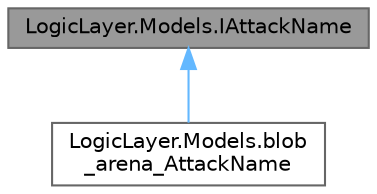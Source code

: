 digraph "LogicLayer.Models.IAttackName"
{
 // LATEX_PDF_SIZE
  bgcolor="transparent";
  edge [fontname=Helvetica,fontsize=10,labelfontname=Helvetica,labelfontsize=10];
  node [fontname=Helvetica,fontsize=10,shape=box,height=0.2,width=0.4];
  Node1 [id="Node000001",label="LogicLayer.Models.IAttackName",height=0.2,width=0.4,color="gray40", fillcolor="grey60", style="filled", fontcolor="black",tooltip="Pretty sure its not used as its hardcoded now."];
  Node1 -> Node2 [id="edge1_Node000001_Node000002",dir="back",color="steelblue1",style="solid",tooltip=" "];
  Node2 [id="Node000002",label="LogicLayer.Models.blob\l_arena_AttackName",height=0.2,width=0.4,color="gray40", fillcolor="white", style="filled",URL="$class_logic_layer_1_1_models_1_1blob__arena___attack_name.html",tooltip="Dojo Event, Mappging of attack id to name given off chain. This model can be found in the staticDataM..."];
}
